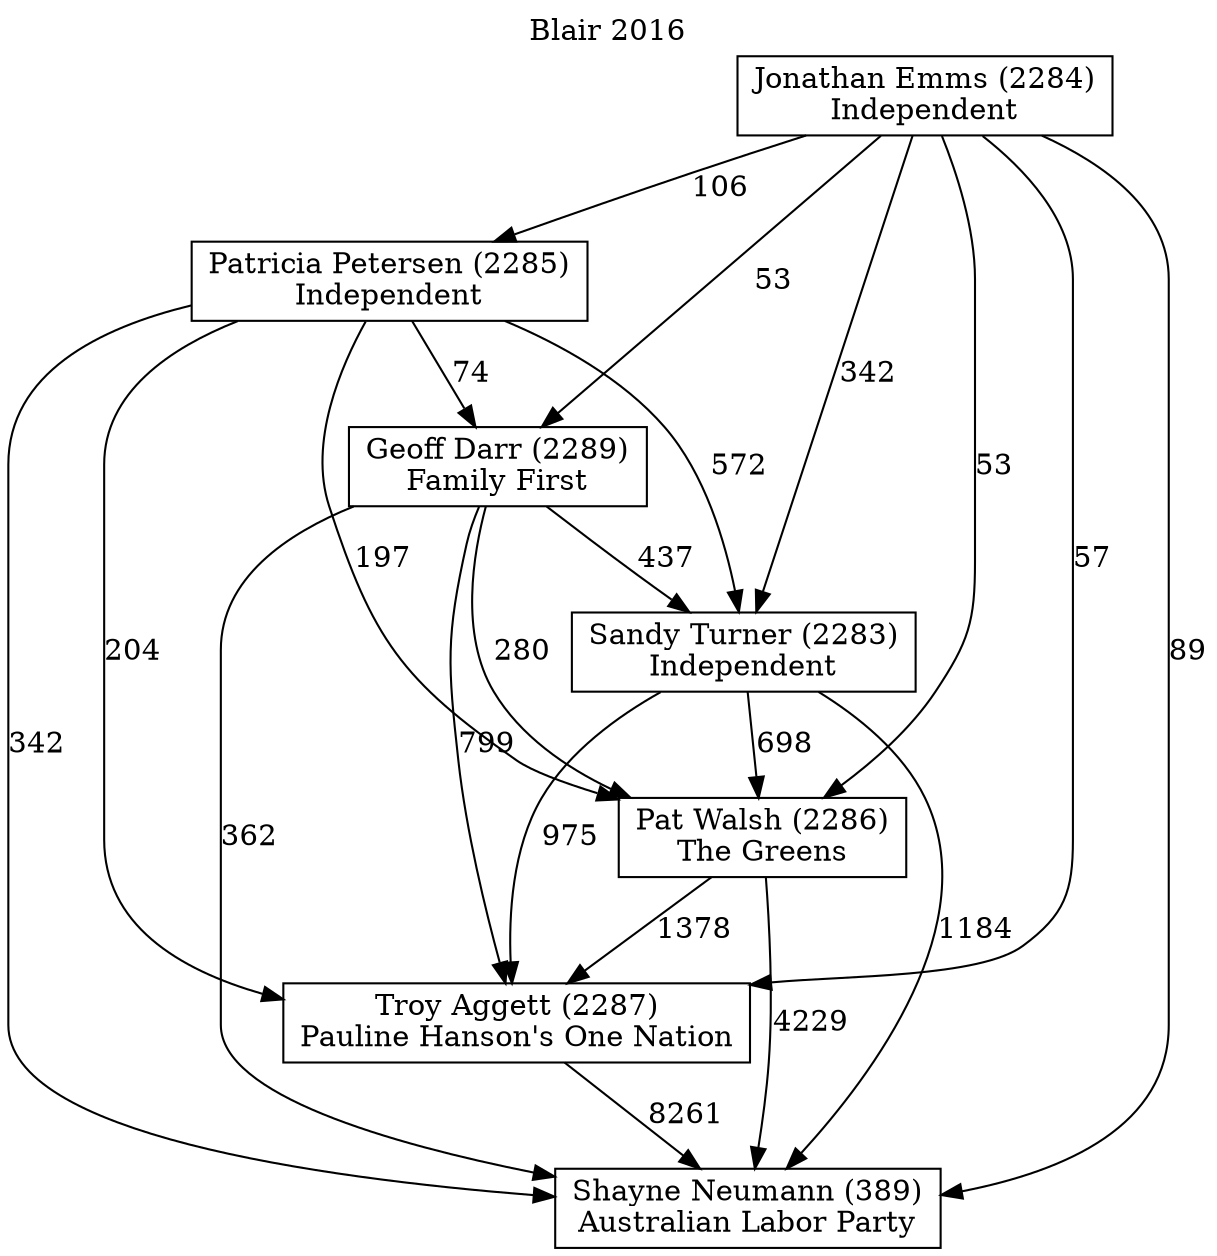 // House preference flow
digraph "Shayne Neumann (389)_Blair_2016" {
	graph [label="Blair 2016" labelloc=t mclimit=10]
	node [shape=box]
	"Pat Walsh (2286)" [label="Pat Walsh (2286)
The Greens"]
	"Jonathan Emms (2284)" [label="Jonathan Emms (2284)
Independent"]
	"Troy Aggett (2287)" [label="Troy Aggett (2287)
Pauline Hanson's One Nation"]
	"Sandy Turner (2283)" [label="Sandy Turner (2283)
Independent"]
	"Shayne Neumann (389)" [label="Shayne Neumann (389)
Australian Labor Party"]
	"Geoff Darr (2289)" [label="Geoff Darr (2289)
Family First"]
	"Patricia Petersen (2285)" [label="Patricia Petersen (2285)
Independent"]
	"Sandy Turner (2283)" -> "Troy Aggett (2287)" [label=975]
	"Pat Walsh (2286)" -> "Troy Aggett (2287)" [label=1378]
	"Jonathan Emms (2284)" -> "Troy Aggett (2287)" [label=57]
	"Troy Aggett (2287)" -> "Shayne Neumann (389)" [label=8261]
	"Sandy Turner (2283)" -> "Pat Walsh (2286)" [label=698]
	"Jonathan Emms (2284)" -> "Sandy Turner (2283)" [label=342]
	"Patricia Petersen (2285)" -> "Shayne Neumann (389)" [label=342]
	"Patricia Petersen (2285)" -> "Pat Walsh (2286)" [label=197]
	"Jonathan Emms (2284)" -> "Patricia Petersen (2285)" [label=106]
	"Sandy Turner (2283)" -> "Shayne Neumann (389)" [label=1184]
	"Geoff Darr (2289)" -> "Pat Walsh (2286)" [label=280]
	"Jonathan Emms (2284)" -> "Shayne Neumann (389)" [label=89]
	"Geoff Darr (2289)" -> "Sandy Turner (2283)" [label=437]
	"Jonathan Emms (2284)" -> "Geoff Darr (2289)" [label=53]
	"Geoff Darr (2289)" -> "Troy Aggett (2287)" [label=799]
	"Jonathan Emms (2284)" -> "Pat Walsh (2286)" [label=53]
	"Geoff Darr (2289)" -> "Shayne Neumann (389)" [label=362]
	"Patricia Petersen (2285)" -> "Geoff Darr (2289)" [label=74]
	"Pat Walsh (2286)" -> "Shayne Neumann (389)" [label=4229]
	"Patricia Petersen (2285)" -> "Troy Aggett (2287)" [label=204]
	"Patricia Petersen (2285)" -> "Sandy Turner (2283)" [label=572]
}
